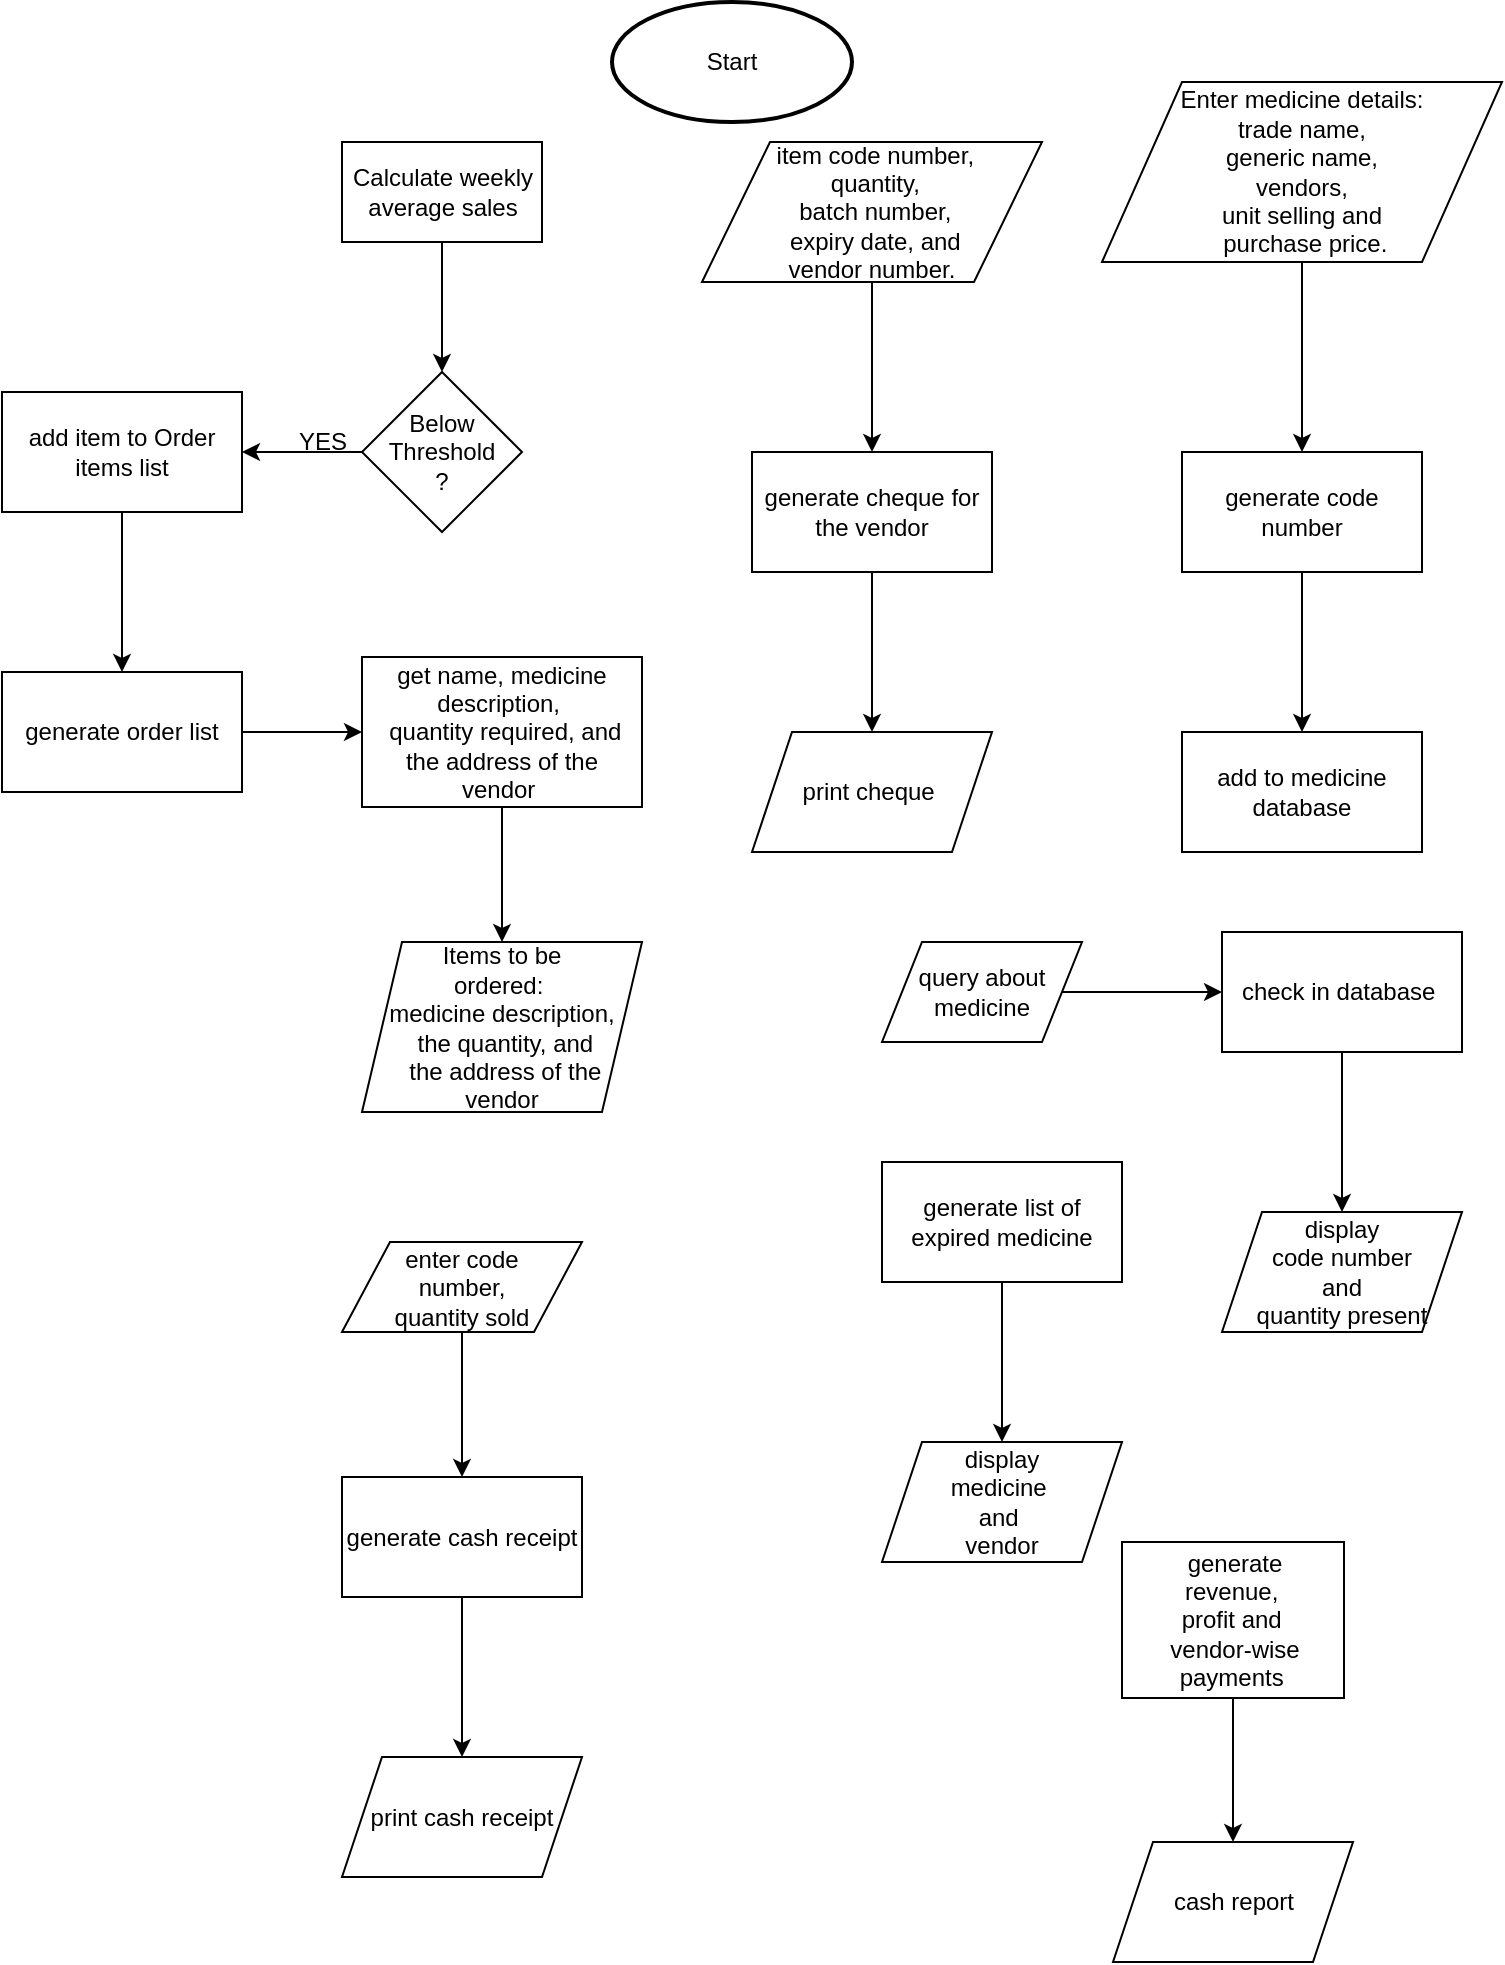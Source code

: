<mxfile>
    <diagram id="h_EHi8LDR6Ytv6CQ32mq" name="Page-1">
        <mxGraphModel dx="262" dy="340" grid="1" gridSize="10" guides="1" tooltips="1" connect="1" arrows="1" fold="1" page="1" pageScale="1" pageWidth="850" pageHeight="1100" math="0" shadow="0">
            <root>
                <mxCell id="0"/>
                <mxCell id="1" parent="0"/>
                <mxCell id="2" value="Start" style="strokeWidth=2;html=1;shape=mxgraph.flowchart.start_2;whiteSpace=wrap;" vertex="1" parent="1">
                    <mxGeometry x="365" y="20" width="120" height="60" as="geometry"/>
                </mxCell>
                <mxCell id="11" value="YES" style="text;html=1;align=center;verticalAlign=middle;resizable=0;points=[];autosize=1;strokeColor=none;fillColor=none;" vertex="1" parent="1">
                    <mxGeometry x="200" y="230" width="40" height="20" as="geometry"/>
                </mxCell>
                <mxCell id="12" value="" style="group" vertex="1" connectable="0" parent="1">
                    <mxGeometry x="60" y="90" width="270" height="195" as="geometry"/>
                </mxCell>
                <mxCell id="3" value="Calculate weekly&lt;br&gt;&amp;nbsp;average sales&amp;nbsp;" style="html=1;dashed=0;whitespace=wrap;" vertex="1" parent="12">
                    <mxGeometry x="170" width="100" height="50" as="geometry"/>
                </mxCell>
                <mxCell id="7" value="Below Threshold&lt;br&gt;?" style="rhombus;whiteSpace=wrap;html=1;dashed=0;" vertex="1" parent="12">
                    <mxGeometry x="180" y="115" width="80" height="80" as="geometry"/>
                </mxCell>
                <mxCell id="8" value="" style="edgeStyle=none;html=1;" edge="1" parent="12" source="3" target="7">
                    <mxGeometry relative="1" as="geometry"/>
                </mxCell>
                <mxCell id="9" value="add item to Order &lt;br&gt;items list" style="whiteSpace=wrap;html=1;dashed=0;" vertex="1" parent="12">
                    <mxGeometry y="125" width="120" height="60" as="geometry"/>
                </mxCell>
                <mxCell id="10" value="" style="edgeStyle=none;html=1;" edge="1" parent="12" source="7" target="9">
                    <mxGeometry relative="1" as="geometry"/>
                </mxCell>
                <mxCell id="14" value="Items to be &lt;br&gt;ordered:&amp;nbsp;&lt;br&gt;medicine description,&lt;br&gt;&amp;nbsp;the quantity, and&lt;br&gt;&amp;nbsp;the address of the vendor" style="shape=parallelogram;perimeter=parallelogramPerimeter;whiteSpace=wrap;html=1;fixedSize=1;dashed=0;" vertex="1" parent="1">
                    <mxGeometry x="240" y="490" width="140" height="85" as="geometry"/>
                </mxCell>
                <mxCell id="19" value="" style="edgeStyle=none;html=1;" edge="1" parent="1" source="16" target="18">
                    <mxGeometry relative="1" as="geometry"/>
                </mxCell>
                <mxCell id="16" value="generate order list" style="whiteSpace=wrap;html=1;dashed=0;" vertex="1" parent="1">
                    <mxGeometry x="60" y="355" width="120" height="60" as="geometry"/>
                </mxCell>
                <mxCell id="17" value="" style="edgeStyle=none;html=1;" edge="1" parent="1" source="9" target="16">
                    <mxGeometry relative="1" as="geometry"/>
                </mxCell>
                <mxCell id="20" style="edgeStyle=none;html=1;" edge="1" parent="1" source="18" target="14">
                    <mxGeometry relative="1" as="geometry"/>
                </mxCell>
                <mxCell id="18" value="get name,&amp;nbsp;medicine description,&amp;nbsp;&lt;br&gt;&amp;nbsp;quantity required, and the address of the vendor&amp;nbsp;" style="whiteSpace=wrap;html=1;dashed=0;" vertex="1" parent="1">
                    <mxGeometry x="240" y="347.5" width="140" height="75" as="geometry"/>
                </mxCell>
                <mxCell id="25" value="" style="edgeStyle=none;html=1;" edge="1" parent="1" source="23" target="24">
                    <mxGeometry relative="1" as="geometry"/>
                </mxCell>
                <mxCell id="23" value="&amp;nbsp;item code number,&lt;br&gt;&amp;nbsp;quantity,&lt;br&gt;&amp;nbsp;batch number,&lt;br&gt;&amp;nbsp;expiry date, and&lt;br&gt;vendor number." style="shape=parallelogram;perimeter=parallelogramPerimeter;whiteSpace=wrap;html=1;dashed=0;" vertex="1" parent="1">
                    <mxGeometry x="410" y="90" width="170" height="70" as="geometry"/>
                </mxCell>
                <mxCell id="27" value="" style="edgeStyle=none;html=1;" edge="1" parent="1" source="24" target="26">
                    <mxGeometry relative="1" as="geometry"/>
                </mxCell>
                <mxCell id="24" value="generate cheque for the vendor" style="whiteSpace=wrap;html=1;dashed=0;" vertex="1" parent="1">
                    <mxGeometry x="435" y="245" width="120" height="60" as="geometry"/>
                </mxCell>
                <mxCell id="26" value="print cheque&amp;nbsp;" style="shape=parallelogram;perimeter=parallelogramPerimeter;whiteSpace=wrap;html=1;fixedSize=1;dashed=0;" vertex="1" parent="1">
                    <mxGeometry x="435" y="385" width="120" height="60" as="geometry"/>
                </mxCell>
                <mxCell id="30" value="" style="edgeStyle=none;html=1;" edge="1" parent="1" source="28" target="29">
                    <mxGeometry relative="1" as="geometry"/>
                </mxCell>
                <mxCell id="28" value="Enter medicine details:&lt;br&gt;trade name,&lt;br&gt;generic name,&lt;br&gt;vendors,&lt;br&gt;unit selling and&lt;br&gt;&amp;nbsp;purchase price." style="shape=parallelogram;perimeter=parallelogramPerimeter;whiteSpace=wrap;html=1;dashed=0;" vertex="1" parent="1">
                    <mxGeometry x="610" y="60" width="200" height="90" as="geometry"/>
                </mxCell>
                <mxCell id="32" value="" style="edgeStyle=none;html=1;" edge="1" parent="1" source="29" target="31">
                    <mxGeometry relative="1" as="geometry"/>
                </mxCell>
                <mxCell id="29" value="generate code number" style="whiteSpace=wrap;html=1;dashed=0;" vertex="1" parent="1">
                    <mxGeometry x="650" y="245" width="120" height="60" as="geometry"/>
                </mxCell>
                <mxCell id="31" value="add to medicine database" style="whiteSpace=wrap;html=1;dashed=0;" vertex="1" parent="1">
                    <mxGeometry x="650" y="385" width="120" height="60" as="geometry"/>
                </mxCell>
                <mxCell id="35" value="" style="edgeStyle=none;html=1;" edge="1" parent="1" source="33" target="34">
                    <mxGeometry relative="1" as="geometry"/>
                </mxCell>
                <mxCell id="33" value="query about medicine" style="shape=parallelogram;perimeter=parallelogramPerimeter;whiteSpace=wrap;html=1;dashed=0;" vertex="1" parent="1">
                    <mxGeometry x="500" y="490" width="100" height="50" as="geometry"/>
                </mxCell>
                <mxCell id="37" value="" style="edgeStyle=none;html=1;" edge="1" parent="1" source="34" target="36">
                    <mxGeometry relative="1" as="geometry"/>
                </mxCell>
                <mxCell id="34" value="check in database&amp;nbsp;" style="whiteSpace=wrap;html=1;dashed=0;" vertex="1" parent="1">
                    <mxGeometry x="670" y="485" width="120" height="60" as="geometry"/>
                </mxCell>
                <mxCell id="36" value="display&lt;br&gt;&amp;nbsp;code number&amp;nbsp;&lt;br&gt;and &lt;br&gt;quantity present" style="shape=parallelogram;perimeter=parallelogramPerimeter;whiteSpace=wrap;html=1;fixedSize=1;dashed=0;" vertex="1" parent="1">
                    <mxGeometry x="670" y="625" width="120" height="60" as="geometry"/>
                </mxCell>
                <mxCell id="40" value="" style="edgeStyle=none;html=1;" edge="1" parent="1" source="41" target="42">
                    <mxGeometry relative="1" as="geometry"/>
                </mxCell>
                <mxCell id="41" value="generate list of expired medicine" style="whiteSpace=wrap;html=1;dashed=0;" vertex="1" parent="1">
                    <mxGeometry x="500" y="600" width="120" height="60" as="geometry"/>
                </mxCell>
                <mxCell id="42" value="display&lt;br&gt;medicine&amp;nbsp;&lt;br&gt;and&amp;nbsp;&lt;br&gt;vendor" style="shape=parallelogram;perimeter=parallelogramPerimeter;whiteSpace=wrap;html=1;fixedSize=1;dashed=0;" vertex="1" parent="1">
                    <mxGeometry x="500" y="740" width="120" height="60" as="geometry"/>
                </mxCell>
                <mxCell id="46" value="" style="edgeStyle=none;html=1;" edge="1" parent="1" source="44" target="45">
                    <mxGeometry relative="1" as="geometry"/>
                </mxCell>
                <mxCell id="44" value="enter code &lt;br&gt;number, &lt;br&gt;quantity sold" style="shape=parallelogram;perimeter=parallelogramPerimeter;whiteSpace=wrap;html=1;dashed=0;" vertex="1" parent="1">
                    <mxGeometry x="230" y="640" width="120" height="45" as="geometry"/>
                </mxCell>
                <mxCell id="48" value="" style="edgeStyle=none;html=1;" edge="1" parent="1" source="45" target="47">
                    <mxGeometry relative="1" as="geometry"/>
                </mxCell>
                <mxCell id="45" value="generate cash receipt" style="whiteSpace=wrap;html=1;dashed=0;" vertex="1" parent="1">
                    <mxGeometry x="230" y="757.5" width="120" height="60" as="geometry"/>
                </mxCell>
                <mxCell id="47" value="print cash receipt" style="shape=parallelogram;perimeter=parallelogramPerimeter;whiteSpace=wrap;html=1;fixedSize=1;dashed=0;" vertex="1" parent="1">
                    <mxGeometry x="230" y="897.5" width="120" height="60" as="geometry"/>
                </mxCell>
                <mxCell id="51" value="" style="edgeStyle=none;html=1;" edge="1" parent="1" source="49" target="50">
                    <mxGeometry relative="1" as="geometry"/>
                </mxCell>
                <mxCell id="49" value="generate &lt;br&gt;revenue,&amp;nbsp;&lt;br&gt;profit and&amp;nbsp;&lt;br&gt;vendor-wise &lt;br&gt;payments&amp;nbsp;" style="html=1;dashed=0;whitespace=wrap;" vertex="1" parent="1">
                    <mxGeometry x="620" y="790" width="111" height="78" as="geometry"/>
                </mxCell>
                <mxCell id="50" value="cash report" style="shape=parallelogram;perimeter=parallelogramPerimeter;whiteSpace=wrap;html=1;fixedSize=1;dashed=0;" vertex="1" parent="1">
                    <mxGeometry x="615.5" y="940" width="120" height="60" as="geometry"/>
                </mxCell>
            </root>
        </mxGraphModel>
    </diagram>
</mxfile>